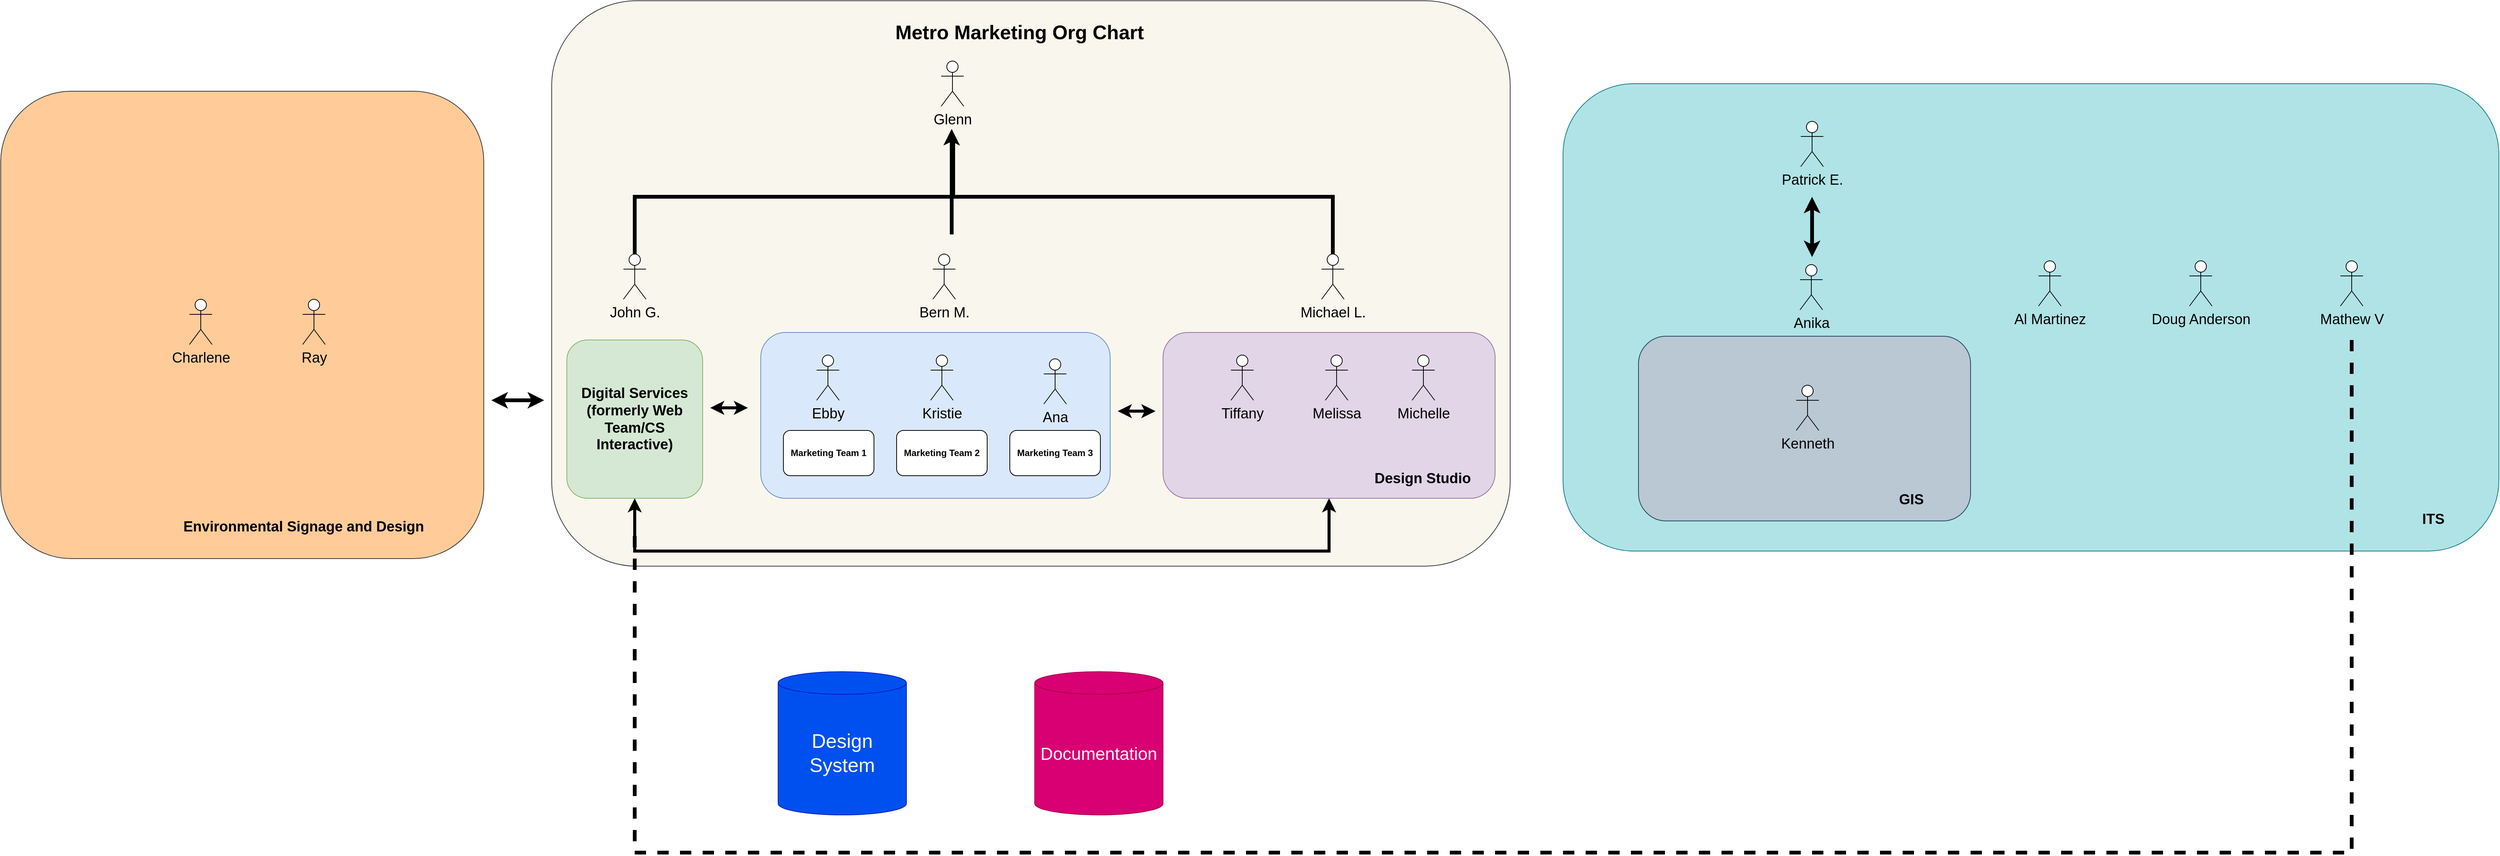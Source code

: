 <mxfile version="15.2.7" type="github">
  <diagram id="5HgKiA-mDhihwRjE3J8e" name="Page-1">
    <mxGraphModel dx="3978" dy="2252" grid="1" gridSize="10" guides="1" tooltips="1" connect="1" arrows="1" fold="1" page="1" pageScale="1" pageWidth="850" pageHeight="1100" math="0" shadow="0">
      <root>
        <mxCell id="0" />
        <mxCell id="1" parent="0" />
        <mxCell id="XEs6g6uKe2N_zZoCosdx-28" value="" style="rounded=1;whiteSpace=wrap;html=1;fontSize=19;align=right;fillColor=#ffcc99;strokeColor=#36393d;" parent="1" vertex="1">
          <mxGeometry x="-830" y="-170" width="640" height="620" as="geometry" />
        </mxCell>
        <mxCell id="XEs6g6uKe2N_zZoCosdx-1" value="" style="rounded=1;whiteSpace=wrap;html=1;connectable=0;allowArrows=0;fillColor=#f9f7ed;strokeColor=#36393d;" parent="1" vertex="1">
          <mxGeometry x="-100" y="-290" width="1270" height="750" as="geometry" />
        </mxCell>
        <mxCell id="XEs6g6uKe2N_zZoCosdx-25" value="" style="rounded=1;whiteSpace=wrap;html=1;fontSize=19;align=right;fillColor=#dae8fc;strokeColor=#6c8ebf;" parent="1" vertex="1">
          <mxGeometry x="177" y="150" width="463" height="220" as="geometry" />
        </mxCell>
        <mxCell id="XEs6g6uKe2N_zZoCosdx-2" value="Marketing Team 2" style="rounded=1;whiteSpace=wrap;html=1;fontStyle=1" parent="1" vertex="1">
          <mxGeometry x="357" y="280" width="120" height="60" as="geometry" />
        </mxCell>
        <mxCell id="XEs6g6uKe2N_zZoCosdx-5" value="Marketing Team 1" style="rounded=1;whiteSpace=wrap;html=1;fontStyle=1" parent="1" vertex="1">
          <mxGeometry x="207" y="280" width="120" height="60" as="geometry" />
        </mxCell>
        <mxCell id="XEs6g6uKe2N_zZoCosdx-6" value="Marketing Team 3" style="rounded=1;whiteSpace=wrap;html=1;fontStyle=1" parent="1" vertex="1">
          <mxGeometry x="507" y="280" width="120" height="60" as="geometry" />
        </mxCell>
        <mxCell id="XEs6g6uKe2N_zZoCosdx-7" value="&lt;font style=&quot;font-size: 19px&quot;&gt;Digital Services&lt;br&gt;(formerly Web Team/CS Interactive)&lt;/font&gt;" style="rounded=1;whiteSpace=wrap;html=1;fontStyle=1;fillColor=#d5e8d4;strokeColor=#82b366;" parent="1" vertex="1">
          <mxGeometry x="-80" y="160" width="180" height="210" as="geometry" />
        </mxCell>
        <mxCell id="XEs6g6uKe2N_zZoCosdx-9" value="Metro Marketing Org Chart" style="text;whiteSpace=wrap;html=1;fontStyle=1;fontSize=26;align=center;" parent="1" vertex="1">
          <mxGeometry x="260" y="-270" width="520" height="50" as="geometry" />
        </mxCell>
        <mxCell id="XEs6g6uKe2N_zZoCosdx-11" value="John G." style="shape=umlActor;verticalLabelPosition=bottom;verticalAlign=top;html=1;outlineConnect=0;fontSize=19;gradientColor=#ffffff;" parent="1" vertex="1">
          <mxGeometry x="-5" y="46" width="30" height="60" as="geometry" />
        </mxCell>
        <mxCell id="XEs6g6uKe2N_zZoCosdx-12" value="Ana" style="shape=umlActor;verticalLabelPosition=bottom;verticalAlign=top;html=1;outlineConnect=0;fontSize=19;" parent="1" vertex="1">
          <mxGeometry x="552" y="185" width="30" height="60" as="geometry" />
        </mxCell>
        <mxCell id="XEs6g6uKe2N_zZoCosdx-13" value="Bern M." style="shape=umlActor;verticalLabelPosition=bottom;verticalAlign=top;html=1;outlineConnect=0;fontSize=19;gradientColor=#ffffff;" parent="1" vertex="1">
          <mxGeometry x="405" y="46" width="30" height="60" as="geometry" />
        </mxCell>
        <mxCell id="XEs6g6uKe2N_zZoCosdx-14" value="&lt;div&gt;Kristie&lt;/div&gt;" style="shape=umlActor;verticalLabelPosition=bottom;verticalAlign=top;html=1;outlineConnect=0;fontSize=19;" parent="1" vertex="1">
          <mxGeometry x="402" y="180" width="30" height="60" as="geometry" />
        </mxCell>
        <mxCell id="XEs6g6uKe2N_zZoCosdx-15" value="Michael L." style="shape=umlActor;verticalLabelPosition=bottom;verticalAlign=top;html=1;outlineConnect=0;fontSize=19;gradientColor=#ffffff;" parent="1" vertex="1">
          <mxGeometry x="920" y="46" width="30" height="60" as="geometry" />
        </mxCell>
        <mxCell id="XEs6g6uKe2N_zZoCosdx-17" value="Ebby" style="shape=umlActor;verticalLabelPosition=bottom;verticalAlign=top;html=1;outlineConnect=0;fontSize=19;" parent="1" vertex="1">
          <mxGeometry x="251" y="180" width="30" height="60" as="geometry" />
        </mxCell>
        <mxCell id="XEs6g6uKe2N_zZoCosdx-30" value="Environmental Signage and Design" style="text;whiteSpace=wrap;html=1;fontSize=19;fontStyle=1" parent="1" vertex="1">
          <mxGeometry x="-590" y="390" width="360" height="40" as="geometry" />
        </mxCell>
        <mxCell id="XEs6g6uKe2N_zZoCosdx-31" value="" style="rounded=1;whiteSpace=wrap;html=1;fontSize=19;align=right;fillColor=#e1d5e7;strokeColor=#9673a6;" parent="1" vertex="1">
          <mxGeometry x="710" y="150" width="440" height="220" as="geometry" />
        </mxCell>
        <mxCell id="XEs6g6uKe2N_zZoCosdx-32" value="&lt;div align=&quot;right&quot;&gt;Design Studio&lt;/div&gt;" style="text;html=1;strokeColor=none;fillColor=none;align=right;verticalAlign=middle;whiteSpace=wrap;rounded=0;fontSize=19;fontStyle=1" parent="1" vertex="1">
          <mxGeometry x="990" y="334" width="130" height="20" as="geometry" />
        </mxCell>
        <mxCell id="XEs6g6uKe2N_zZoCosdx-36" value="Tiffany" style="shape=umlActor;verticalLabelPosition=bottom;verticalAlign=top;html=1;outlineConnect=0;fontSize=19;gradientColor=#ffffff;" parent="1" vertex="1">
          <mxGeometry x="800" y="180" width="30" height="60" as="geometry" />
        </mxCell>
        <mxCell id="XEs6g6uKe2N_zZoCosdx-37" value="Melissa" style="shape=umlActor;verticalLabelPosition=bottom;verticalAlign=top;html=1;outlineConnect=0;fontSize=19;gradientColor=#ffffff;" parent="1" vertex="1">
          <mxGeometry x="925" y="180" width="30" height="60" as="geometry" />
        </mxCell>
        <mxCell id="XEs6g6uKe2N_zZoCosdx-44" value="" style="endArrow=classic;startArrow=classic;html=1;fontSize=19;strokeWidth=4;" parent="1" edge="1">
          <mxGeometry width="50" height="50" relative="1" as="geometry">
            <mxPoint x="110" y="250" as="sourcePoint" />
            <mxPoint x="160" y="250" as="targetPoint" />
          </mxGeometry>
        </mxCell>
        <mxCell id="XEs6g6uKe2N_zZoCosdx-47" value="Charlene" style="shape=umlActor;verticalLabelPosition=bottom;verticalAlign=top;html=1;outlineConnect=0;fontSize=19;gradientColor=#ffffff;" parent="1" vertex="1">
          <mxGeometry x="-580" y="106" width="30" height="60" as="geometry" />
        </mxCell>
        <mxCell id="XEs6g6uKe2N_zZoCosdx-48" value="Ray" style="shape=umlActor;verticalLabelPosition=bottom;verticalAlign=top;html=1;outlineConnect=0;fontSize=19;gradientColor=#ffffff;" parent="1" vertex="1">
          <mxGeometry x="-430" y="106" width="30" height="60" as="geometry" />
        </mxCell>
        <mxCell id="XEs6g6uKe2N_zZoCosdx-53" value="" style="endArrow=classic;startArrow=classic;html=1;fontSize=19;strokeWidth=4;rounded=0;" parent="1" edge="1">
          <mxGeometry width="50" height="50" relative="1" as="geometry">
            <mxPoint x="650" y="254.41" as="sourcePoint" />
            <mxPoint x="700" y="254.41" as="targetPoint" />
          </mxGeometry>
        </mxCell>
        <mxCell id="XEs6g6uKe2N_zZoCosdx-54" value="" style="endArrow=classic;startArrow=classic;html=1;fontSize=26;exitX=0.5;exitY=1;exitDx=0;exitDy=0;entryX=0.5;entryY=1;entryDx=0;entryDy=0;edgeStyle=orthogonalEdgeStyle;strokeWidth=4;strokeColor=default;rounded=0;" parent="1" source="XEs6g6uKe2N_zZoCosdx-7" target="XEs6g6uKe2N_zZoCosdx-31" edge="1">
          <mxGeometry width="50" height="50" relative="1" as="geometry">
            <mxPoint x="340" y="350" as="sourcePoint" />
            <mxPoint x="390" y="300" as="targetPoint" />
            <Array as="points">
              <mxPoint x="10" y="440" />
              <mxPoint x="930" y="440" />
            </Array>
          </mxGeometry>
        </mxCell>
        <mxCell id="XEs6g6uKe2N_zZoCosdx-56" value="" style="endArrow=classic;startArrow=classic;html=1;fontSize=26;strokeColor=default;strokeWidth=5;" parent="1" edge="1">
          <mxGeometry width="50" height="50" relative="1" as="geometry">
            <mxPoint x="-180" y="240" as="sourcePoint" />
            <mxPoint x="-110" y="240" as="targetPoint" />
          </mxGeometry>
        </mxCell>
        <mxCell id="XEs6g6uKe2N_zZoCosdx-57" value="Michelle" style="shape=umlActor;verticalLabelPosition=bottom;verticalAlign=top;html=1;outlineConnect=0;fontSize=19;gradientColor=#ffffff;" parent="1" vertex="1">
          <mxGeometry x="1040" y="180" width="30" height="60" as="geometry" />
        </mxCell>
        <mxCell id="9nyN_uVbUpVRn7FWgPut-1" value="Design System" style="shape=cylinder3;whiteSpace=wrap;html=1;boundedLbl=1;backgroundOutline=1;size=15;fontSize=26;align=center;fillColor=#0050ef;strokeColor=#001DBC;fontColor=#ffffff;" vertex="1" parent="1">
          <mxGeometry x="200" y="600" width="170" height="190" as="geometry" />
        </mxCell>
        <mxCell id="9nyN_uVbUpVRn7FWgPut-2" value="&lt;font style=&quot;font-size: 23px&quot;&gt;Documentation&lt;/font&gt;" style="shape=cylinder3;whiteSpace=wrap;html=1;boundedLbl=1;backgroundOutline=1;size=15;fontSize=26;align=center;fillColor=#d80073;strokeColor=#A50040;fontColor=#ffffff;" vertex="1" parent="1">
          <mxGeometry x="540" y="600" width="170" height="190" as="geometry" />
        </mxCell>
        <mxCell id="9nyN_uVbUpVRn7FWgPut-8" value="" style="rounded=1;whiteSpace=wrap;html=1;fontSize=19;align=right;fillColor=#b0e3e6;strokeColor=#0e8088;resizable=0;movable=0;connectable=0;allowArrows=0;" vertex="1" parent="1">
          <mxGeometry x="1240" y="-180" width="1240" height="620" as="geometry" />
        </mxCell>
        <mxCell id="9nyN_uVbUpVRn7FWgPut-9" value="&lt;div align=&quot;right&quot;&gt;ITS&lt;/div&gt;" style="text;whiteSpace=wrap;html=1;fontSize=19;fontStyle=1;align=right;" vertex="1" parent="1">
          <mxGeometry x="2360" y="380" width="50" height="40" as="geometry" />
        </mxCell>
        <mxCell id="9nyN_uVbUpVRn7FWgPut-10" value="" style="rounded=1;whiteSpace=wrap;html=1;fontSize=19;align=right;fillColor=#bac8d3;strokeColor=#23445d;" vertex="1" parent="1">
          <mxGeometry x="1340" y="155" width="440" height="245" as="geometry" />
        </mxCell>
        <mxCell id="9nyN_uVbUpVRn7FWgPut-11" value="Patrick E." style="shape=umlActor;verticalLabelPosition=bottom;verticalAlign=top;html=1;outlineConnect=0;fontSize=19;gradientColor=#ffffff;" vertex="1" parent="1">
          <mxGeometry x="1555" y="-130" width="30" height="60" as="geometry" />
        </mxCell>
        <mxCell id="9nyN_uVbUpVRn7FWgPut-12" value="Anika" style="shape=umlActor;verticalLabelPosition=bottom;verticalAlign=top;html=1;outlineConnect=0;fontSize=19;gradientColor=#ffffff;" vertex="1" parent="1">
          <mxGeometry x="1554" y="60" width="30" height="60" as="geometry" />
        </mxCell>
        <mxCell id="9nyN_uVbUpVRn7FWgPut-13" value="Kenneth" style="shape=umlActor;verticalLabelPosition=bottom;verticalAlign=top;html=1;outlineConnect=0;fontSize=19;gradientColor=#ffffff;" vertex="1" parent="1">
          <mxGeometry x="1549" y="220" width="30" height="60" as="geometry" />
        </mxCell>
        <mxCell id="9nyN_uVbUpVRn7FWgPut-15" value="GIS" style="text;whiteSpace=wrap;html=1;fontSize=19;fontStyle=1;align=right;" vertex="1" parent="1">
          <mxGeometry x="1670" y="354" width="50" height="40" as="geometry" />
        </mxCell>
        <mxCell id="9nyN_uVbUpVRn7FWgPut-18" value="Glenn" style="shape=umlActor;verticalLabelPosition=bottom;verticalAlign=top;html=1;outlineConnect=0;fontSize=19;gradientColor=#ffffff;" vertex="1" parent="1">
          <mxGeometry x="416" y="-210" width="30" height="60" as="geometry" />
        </mxCell>
        <mxCell id="9nyN_uVbUpVRn7FWgPut-19" value="" style="endArrow=none;html=1;fontSize=26;strokeColor=default;strokeWidth=5;edgeStyle=orthogonalEdgeStyle;rounded=0;exitX=0.5;exitY=0;exitDx=0;exitDy=0;exitPerimeter=0;endFill=0;" edge="1" parent="1" source="XEs6g6uKe2N_zZoCosdx-11">
          <mxGeometry width="50" height="50" relative="1" as="geometry">
            <mxPoint x="490" as="sourcePoint" />
            <mxPoint x="432" y="-110" as="targetPoint" />
            <Array as="points">
              <mxPoint x="10" y="-30" />
              <mxPoint x="432" y="-30" />
              <mxPoint x="432" y="-90" />
            </Array>
          </mxGeometry>
        </mxCell>
        <mxCell id="9nyN_uVbUpVRn7FWgPut-21" value="" style="endArrow=classic;html=1;fontSize=26;strokeColor=default;strokeWidth=5;edgeStyle=orthogonalEdgeStyle;rounded=0;" edge="1" parent="1">
          <mxGeometry width="50" height="50" relative="1" as="geometry">
            <mxPoint x="430" y="20" as="sourcePoint" />
            <mxPoint x="430" y="-120" as="targetPoint" />
          </mxGeometry>
        </mxCell>
        <mxCell id="9nyN_uVbUpVRn7FWgPut-22" value="" style="endArrow=none;html=1;fontSize=26;strokeColor=default;strokeWidth=5;edgeStyle=orthogonalEdgeStyle;rounded=0;exitX=0.5;exitY=0;exitDx=0;exitDy=0;exitPerimeter=0;endFill=0;" edge="1" parent="1" source="XEs6g6uKe2N_zZoCosdx-15">
          <mxGeometry width="50" height="50" relative="1" as="geometry">
            <mxPoint x="20" y="56" as="sourcePoint" />
            <mxPoint x="430" y="-100" as="targetPoint" />
            <Array as="points">
              <mxPoint x="935" y="-30" />
              <mxPoint x="430" y="-30" />
            </Array>
          </mxGeometry>
        </mxCell>
        <mxCell id="9nyN_uVbUpVRn7FWgPut-23" value="" style="endArrow=classic;startArrow=classic;html=1;fontSize=26;strokeColor=default;strokeWidth=5;" edge="1" parent="1">
          <mxGeometry width="50" height="50" relative="1" as="geometry">
            <mxPoint x="1570" y="-30" as="sourcePoint" />
            <mxPoint x="1570" y="50" as="targetPoint" />
          </mxGeometry>
        </mxCell>
        <mxCell id="9nyN_uVbUpVRn7FWgPut-24" value="Al Martinez" style="shape=umlActor;verticalLabelPosition=bottom;verticalAlign=top;html=1;outlineConnect=0;fontSize=19;gradientColor=#ffffff;" vertex="1" parent="1">
          <mxGeometry x="1870" y="55" width="30" height="60" as="geometry" />
        </mxCell>
        <mxCell id="9nyN_uVbUpVRn7FWgPut-25" value="Doug Anderson" style="shape=umlActor;verticalLabelPosition=bottom;verticalAlign=top;html=1;outlineConnect=0;fontSize=19;gradientColor=#ffffff;" vertex="1" parent="1">
          <mxGeometry x="2070" y="55" width="30" height="60" as="geometry" />
        </mxCell>
        <mxCell id="9nyN_uVbUpVRn7FWgPut-27" value="Mathew V" style="shape=umlActor;verticalLabelPosition=bottom;verticalAlign=top;html=1;outlineConnect=0;fontSize=19;gradientColor=#ffffff;" vertex="1" parent="1">
          <mxGeometry x="2270" y="55" width="30" height="60" as="geometry" />
        </mxCell>
        <mxCell id="9nyN_uVbUpVRn7FWgPut-28" value="" style="endArrow=none;html=1;fontSize=26;strokeColor=default;strokeWidth=5;edgeStyle=orthogonalEdgeStyle;rounded=0;endFill=0;dashed=1;" edge="1" parent="1">
          <mxGeometry width="50" height="50" relative="1" as="geometry">
            <mxPoint x="2285" y="160" as="sourcePoint" />
            <mxPoint x="10" y="410" as="targetPoint" />
            <Array as="points">
              <mxPoint x="2285" y="840" />
            </Array>
          </mxGeometry>
        </mxCell>
      </root>
    </mxGraphModel>
  </diagram>
</mxfile>
